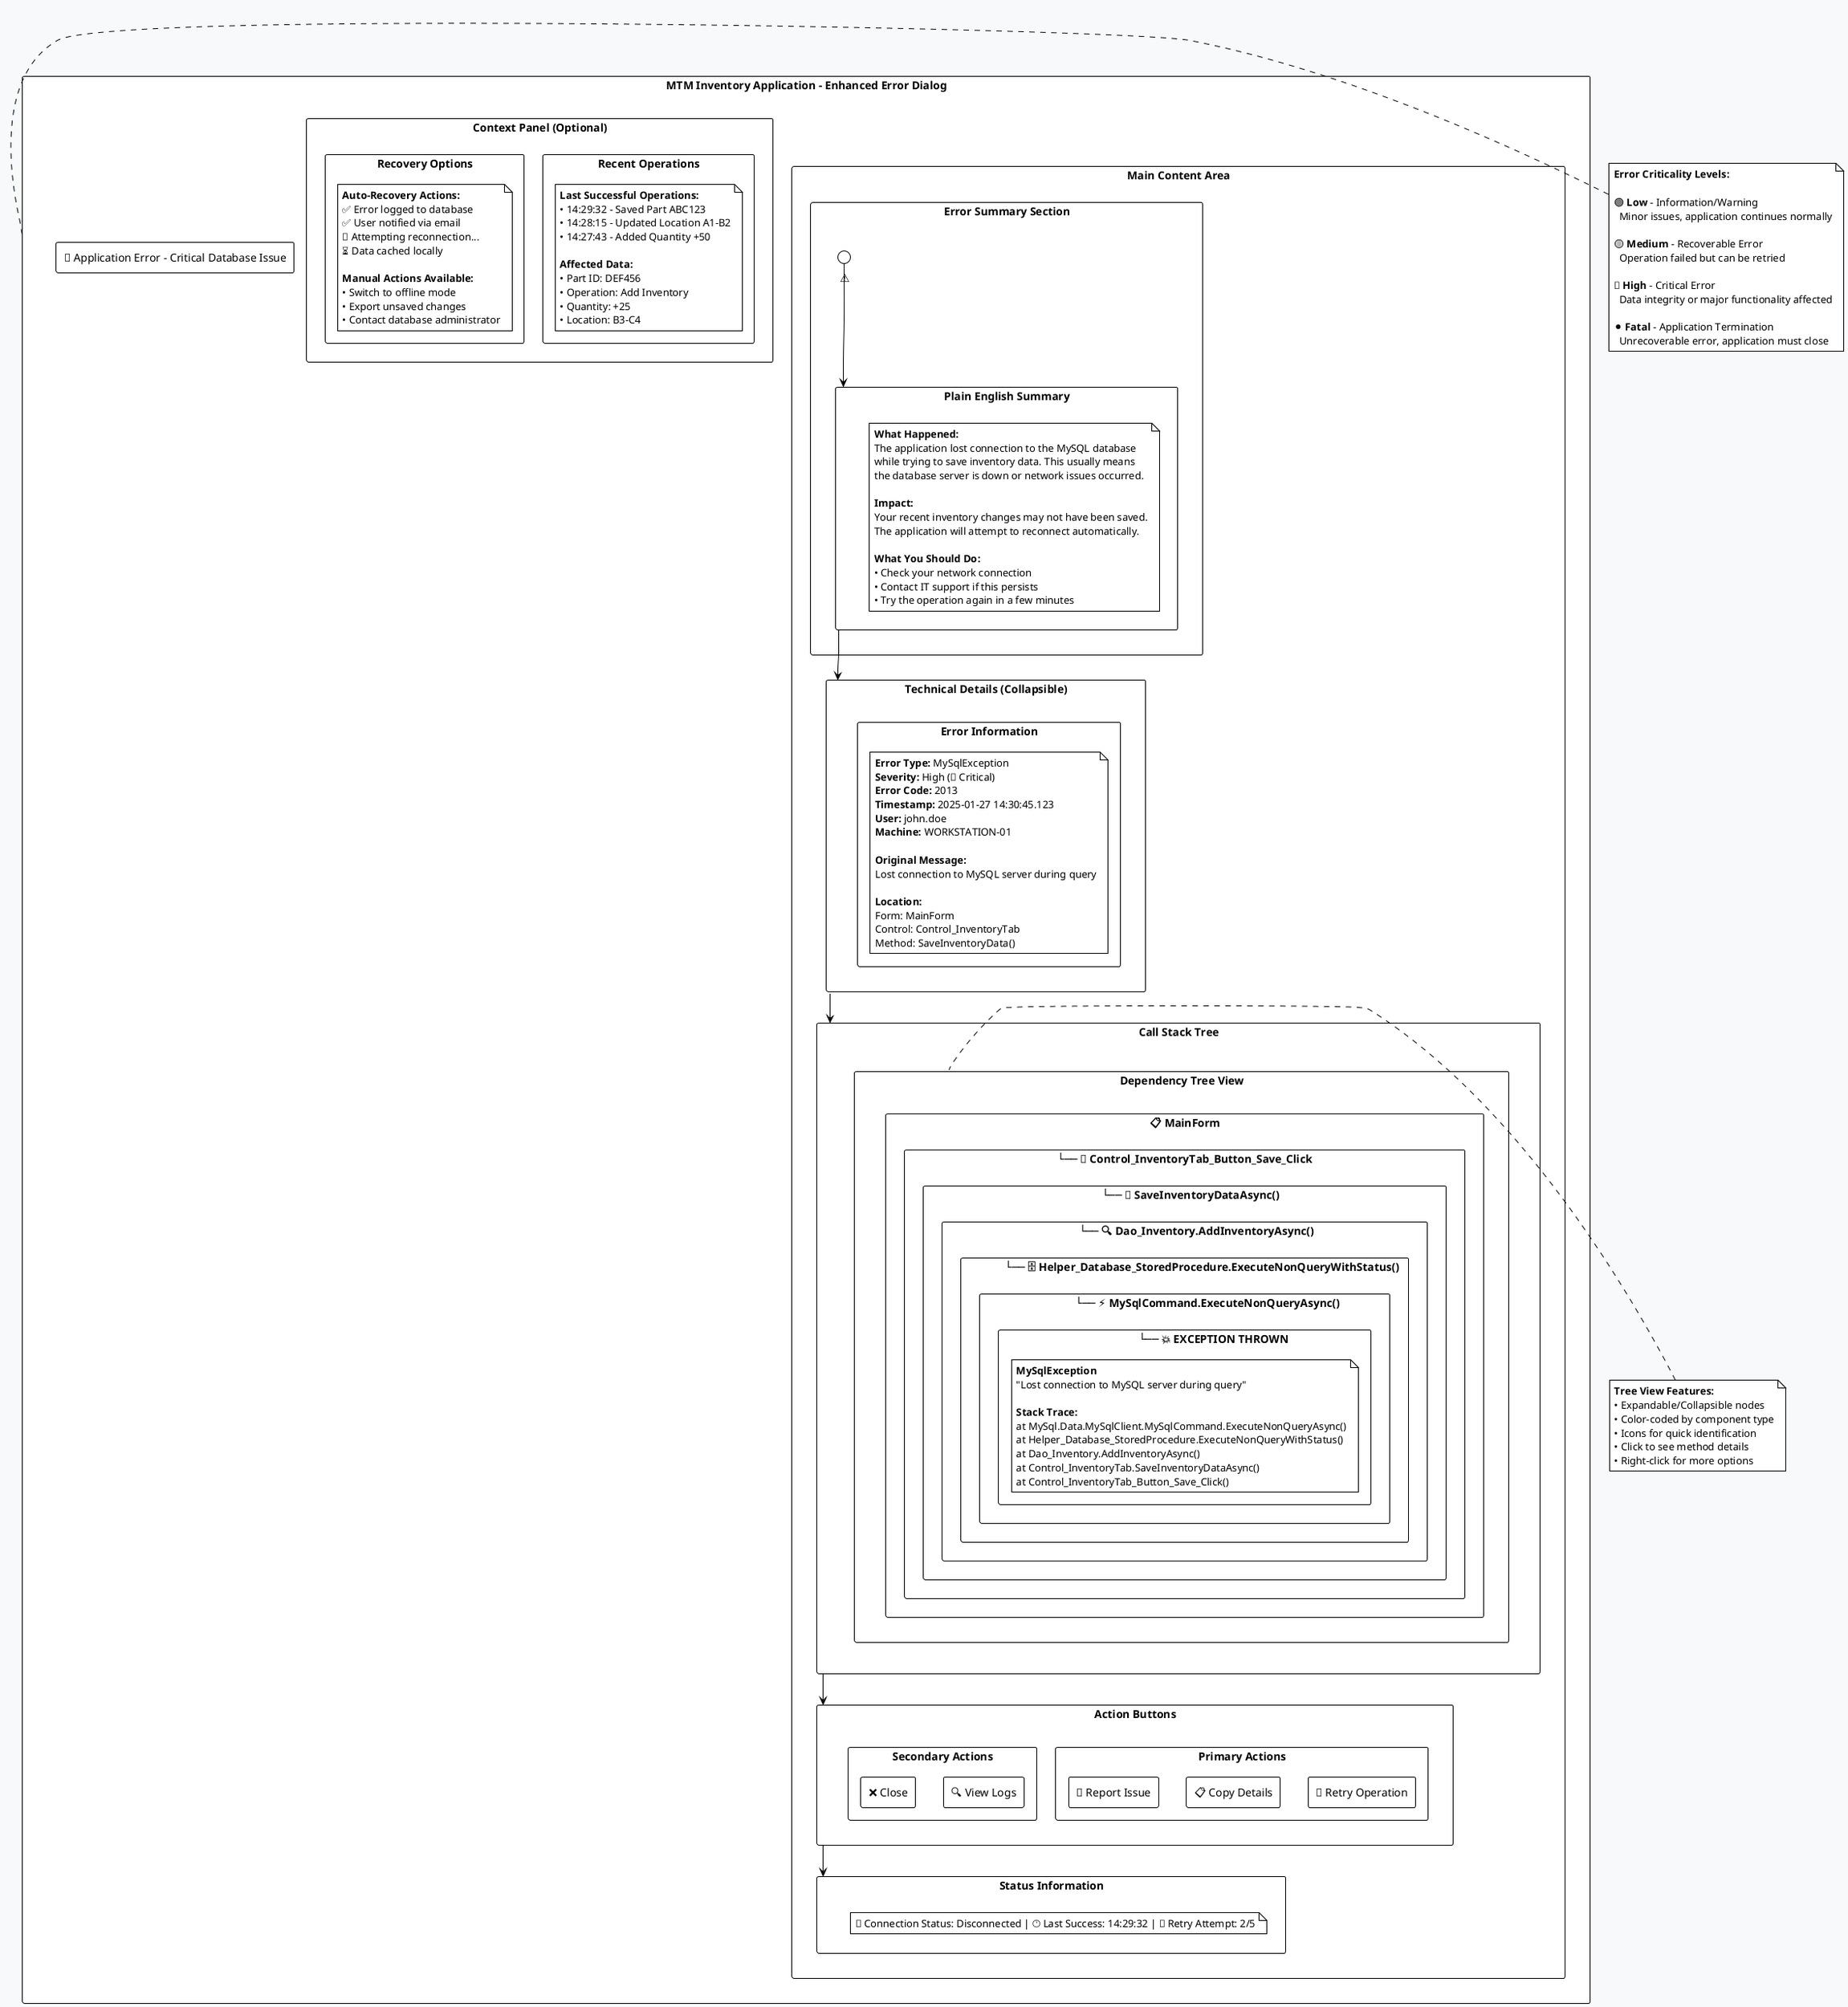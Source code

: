 ﻿@startuml Enhanced_Error_Dialog_UI_Mockup
!theme plain
skinparam backgroundColor #f8f9fa
skinparam handwritten false
skinparam shadowing false

' Define the main dialog window
rectangle "MTM Inventory Application - Enhanced Error Dialog" as dialog {
    
    ' Title bar
    rectangle "🚨 Application Error - Critical Database Issue" as titlebar {
        skinparam titlebar {
            BackgroundColor #dc3545
            FontColor #ffffff
            FontStyle bold
        }
    }
    
    ' Main content area
    rectangle "Main Content Area" as content {
        
        ' Error icon and summary
        rectangle "Error Summary Section" as summary {
            circle "⚠️" as errorIcon
            rectangle "Plain English Summary" as plaintext {
                note as plainEnglish
                **What Happened:**
                The application lost connection to the MySQL database 
                while trying to save inventory data. This usually means 
                the database server is down or network issues occurred.
                
                **Impact:**
                Your recent inventory changes may not have been saved.
                The application will attempt to reconnect automatically.
                
                **What You Should Do:**
                • Check your network connection
                • Contact IT support if this persists
                • Try the operation again in a few minutes
                end note
            }
        }
        
        ' Technical details section
        rectangle "Technical Details (Collapsible)" as technical {
            rectangle "Error Information" as errorInfo {
                note as techDetails
                **Error Type:** MySqlException
                **Severity:** High (🔴 Critical)
                **Error Code:** 2013
                **Timestamp:** 2025-01-27 14:30:45.123
                **User:** john.doe
                **Machine:** WORKSTATION-01
                
                **Original Message:**
                Lost connection to MySQL server during query
                
                **Location:**
                Form: MainForm
                Control: Control_InventoryTab
                Method: SaveInventoryData()
                end note
            }
        }
        
        ' Dependency call tree
        rectangle "Call Stack Tree" as callTree {
            rectangle "Dependency Tree View" as treeView {
                
                ' Tree structure representation
                rectangle "📋 MainForm" as form1 {
                    skinparam form1 {
                        BackgroundColor #e3f2fd
                        BorderColor #1976d2
                    }
                    
                    rectangle "└── 🎯 Control_InventoryTab_Button_Save_Click" as event1 {
                        skinparam event1 {
                            BackgroundColor #f3e5f5
                            BorderColor #7b1fa2
                        }
                        
                        rectangle "    └── 💾 SaveInventoryDataAsync()" as method1 {
                            skinparam method1 {
                                BackgroundColor #e8f5e8
                                BorderColor #388e3c
                            }
                            
                            rectangle "        └── 🔍 Dao_Inventory.AddInventoryAsync()" as method2 {
                                skinparam method2 {
                                    BackgroundColor #fff3e0
                                    BorderColor #f57c00
                                }
                                
                                rectangle "            └── 🗄️ Helper_Database_StoredProcedure.ExecuteNonQueryWithStatus()" as method3 {
                                    skinparam method3 {
                                        BackgroundColor #ffebee
                                        BorderColor #d32f2f
                                    }
                                    
                                    rectangle "                └── ⚡ MySqlCommand.ExecuteNonQueryAsync()" as method4 {
                                        skinparam method4 {
                                            BackgroundColor #fce4ec
                                            BorderColor #c2185b
                                        }
                                        
                                        rectangle "                    └── 💥 **EXCEPTION THROWN**" as exception {
                                            skinparam exception {
                                                BackgroundColor #ffcdd2
                                                BorderColor #f44336
                                                FontStyle bold
                                            }
                                            
                                            note as exceptionDetails
                                            **MySqlException**
                                            "Lost connection to MySQL server during query"
                                            
                                            **Stack Trace:**
                                            at MySql.Data.MySqlClient.MySqlCommand.ExecuteNonQueryAsync()
                                            at Helper_Database_StoredProcedure.ExecuteNonQueryWithStatus()
                                            at Dao_Inventory.AddInventoryAsync()
                                            at Control_InventoryTab.SaveInventoryDataAsync()
                                            at Control_InventoryTab_Button_Save_Click()
                                            end note
                                        }
                                    }
                                }
                            }
                        }
                    }
                }
            }
        }
        
        ' Action buttons section
        rectangle "Action Buttons" as actions {
            rectangle "Primary Actions" as primaryActions {
                rectangle "🔄 Retry Operation" as retryBtn {
                    skinparam retryBtn {
                        BackgroundColor #4caf50
                        FontColor #ffffff
                        FontStyle bold
                    }
                }
                
                rectangle "📋 Copy Details" as copyBtn {
                    skinparam copyBtn {
                        BackgroundColor #2196f3
                        FontColor #ffffff
                    }
                }
                
                rectangle "📧 Report Issue" as reportBtn {
                    skinparam reportBtn {
                        BackgroundColor #ff9800
                        FontColor #ffffff
                    }
                }
            }
            
            rectangle "Secondary Actions" as secondaryActions {
                rectangle "🔍 View Logs" as logsBtn {
                    skinparam logsBtn {
                        BackgroundColor #607d8b
                        FontColor #ffffff
                    }
                }
                
                rectangle "❌ Close" as closeBtn {
                    skinparam closeBtn {
                        BackgroundColor #9e9e9e
                        FontColor #ffffff
                    }
                }
            }
        }
        
        ' Status bar
        rectangle "Status Information" as statusBar {
            note as statusInfo
            🔴 Connection Status: Disconnected | 🕐 Last Success: 14:29:32 | 🔄 Retry Attempt: 2/5
            end note
            skinparam statusBar {
                BackgroundColor #f5f5f5
                BorderColor #e0e0e0
            }
        }
    }
    
    ' Side panel for additional context
    rectangle "Context Panel (Optional)" as contextPanel {
        rectangle "Recent Operations" as recentOps {
            note as recentOperations
            **Last Successful Operations:**
            • 14:29:32 - Saved Part ABC123
            • 14:28:15 - Updated Location A1-B2
            • 14:27:43 - Added Quantity +50
            
            **Affected Data:**
            • Part ID: DEF456
            • Operation: Add Inventory
            • Quantity: +25
            • Location: B3-C4
            end note
        }
        
        rectangle "Recovery Options" as recoveryOpts {
            note as recoveryOptions
            **Auto-Recovery Actions:**
            ✅ Error logged to database
            ✅ User notified via email
            🔄 Attempting reconnection...
            ⏳ Data cached locally
            
            **Manual Actions Available:**
            • Switch to offline mode
            • Export unsaved changes
            • Contact database administrator
            end note
        }
    }
}

' Add relationships between components
errorIcon --> plaintext
plaintext --> technical
technical --> callTree
callTree --> actions
actions --> statusBar

' Add notes for different criticality levels
note right of dialog
**Error Criticality Levels:**

🟢 **Low** - Information/Warning
  Minor issues, application continues normally

🟡 **Medium** - Recoverable Error  
  Operation failed but can be retried

🔴 **High** - Critical Error
  Data integrity or major functionality affected

⚫ **Fatal** - Application Termination
  Unrecoverable error, application must close
end note

note left of treeView
**Tree View Features:**
• Expandable/Collapsible nodes
• Color-coded by component type
• Icons for quick identification
• Click to see method details
• Right-click for more options
end note

@enduml
